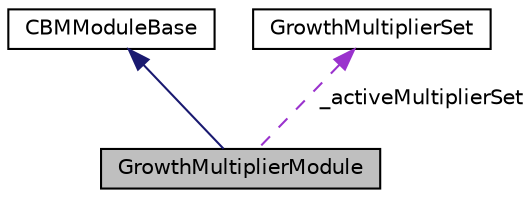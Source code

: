 digraph "GrowthMultiplierModule"
{
 // LATEX_PDF_SIZE
  edge [fontname="Helvetica",fontsize="10",labelfontname="Helvetica",labelfontsize="10"];
  node [fontname="Helvetica",fontsize="10",shape=record];
  Node1 [label="GrowthMultiplierModule",height=0.2,width=0.4,color="black", fillcolor="grey75", style="filled", fontcolor="black",tooltip=" "];
  Node2 -> Node1 [dir="back",color="midnightblue",fontsize="10",style="solid",fontname="Helvetica"];
  Node2 [label="CBMModuleBase",height=0.2,width=0.4,color="black", fillcolor="white", style="filled",URL="$classmoja_1_1modules_1_1cbm_1_1CBMModuleBase.html",tooltip=" "];
  Node3 -> Node1 [dir="back",color="darkorchid3",fontsize="10",style="dashed",label=" _activeMultiplierSet" ,fontname="Helvetica"];
  Node3 [label="GrowthMultiplierSet",height=0.2,width=0.4,color="black", fillcolor="white", style="filled",URL="$classmoja_1_1modules_1_1cbm_1_1GrowthMultiplierSet.html",tooltip=" "];
}

